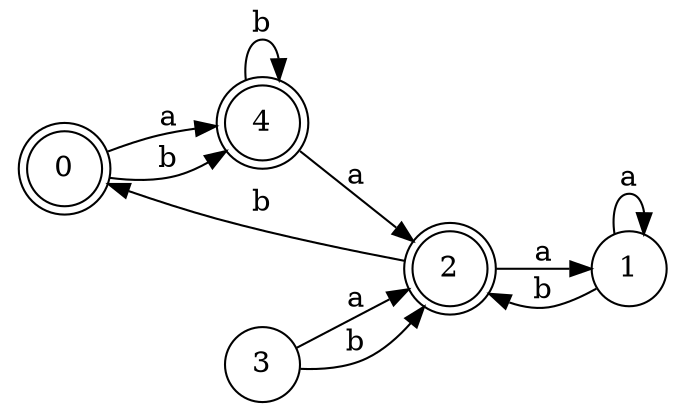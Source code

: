 digraph n4_3 {
__start0 [label="" shape="none"];

rankdir=LR;
size="8,5";

s0 [style="rounded,filled", color="black", fillcolor="white" shape="doublecircle", label="0"];
s1 [style="filled", color="black", fillcolor="white" shape="circle", label="1"];
s2 [style="rounded,filled", color="black", fillcolor="white" shape="doublecircle", label="2"];
s3 [style="filled", color="black", fillcolor="white" shape="circle", label="3"];
s4 [style="rounded,filled", color="black", fillcolor="white" shape="doublecircle", label="4"];
s0 -> s4 [label="a"];
s0 -> s4 [label="b"];
s1 -> s1 [label="a"];
s1 -> s2 [label="b"];
s2 -> s1 [label="a"];
s2 -> s0 [label="b"];
s3 -> s2 [label="a"];
s3 -> s2 [label="b"];
s4 -> s2 [label="a"];
s4 -> s4 [label="b"];

}